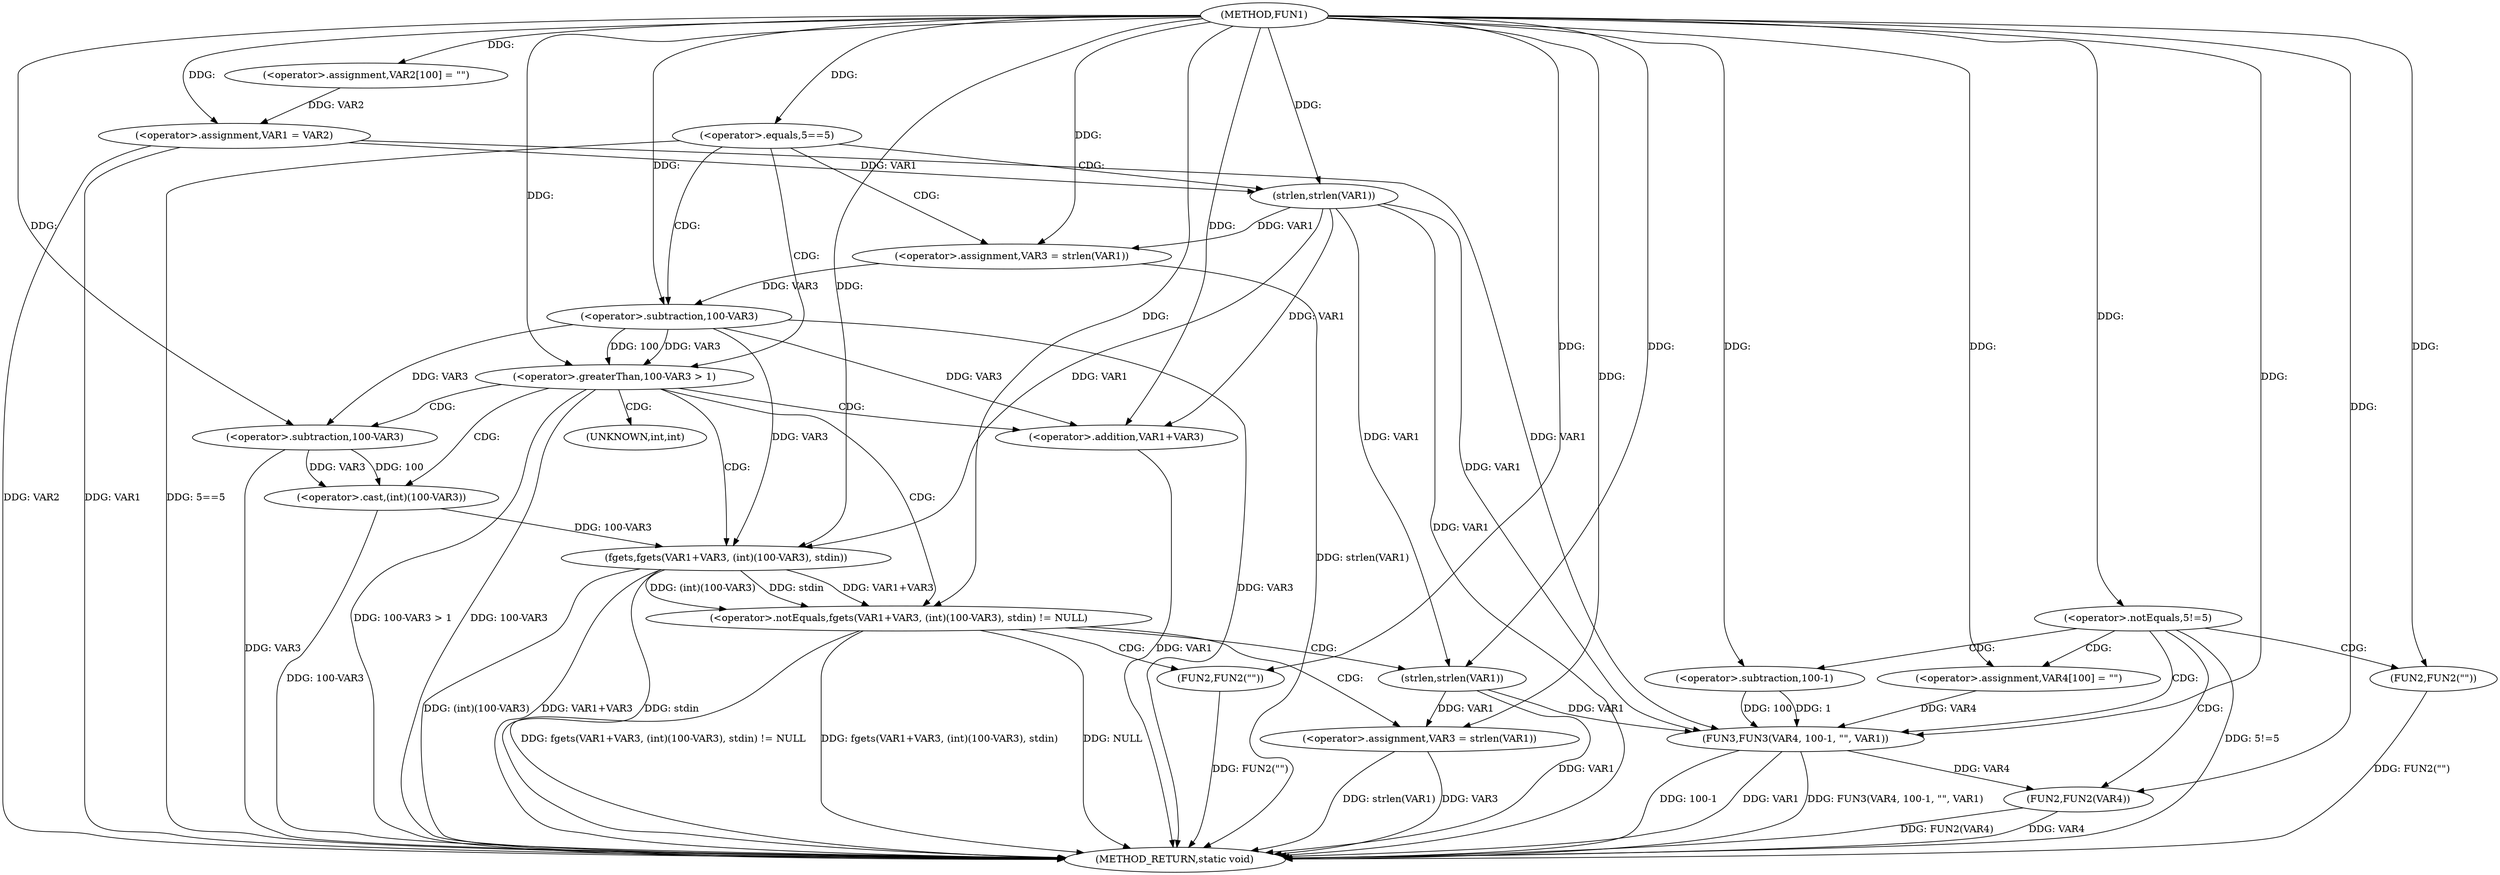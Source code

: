 digraph FUN1 {  
"1000100" [label = "(METHOD,FUN1)" ]
"1000174" [label = "(METHOD_RETURN,static void)" ]
"1000104" [label = "(<operator>.assignment,VAR2[100] = \"\")" ]
"1000107" [label = "(<operator>.assignment,VAR1 = VAR2)" ]
"1000111" [label = "(<operator>.equals,5==5)" ]
"1000117" [label = "(<operator>.assignment,VAR3 = strlen(VAR1))" ]
"1000119" [label = "(strlen,strlen(VAR1))" ]
"1000122" [label = "(<operator>.greaterThan,100-VAR3 > 1)" ]
"1000123" [label = "(<operator>.subtraction,100-VAR3)" ]
"1000129" [label = "(<operator>.notEquals,fgets(VAR1+VAR3, (int)(100-VAR3), stdin) != NULL)" ]
"1000130" [label = "(fgets,fgets(VAR1+VAR3, (int)(100-VAR3), stdin))" ]
"1000131" [label = "(<operator>.addition,VAR1+VAR3)" ]
"1000134" [label = "(<operator>.cast,(int)(100-VAR3))" ]
"1000136" [label = "(<operator>.subtraction,100-VAR3)" ]
"1000142" [label = "(<operator>.assignment,VAR3 = strlen(VAR1))" ]
"1000144" [label = "(strlen,strlen(VAR1))" ]
"1000149" [label = "(FUN2,FUN2(\"\"))" ]
"1000152" [label = "(<operator>.notEquals,5!=5)" ]
"1000156" [label = "(FUN2,FUN2(\"\"))" ]
"1000162" [label = "(<operator>.assignment,VAR4[100] = \"\")" ]
"1000165" [label = "(FUN3,FUN3(VAR4, 100-1, \"\", VAR1))" ]
"1000167" [label = "(<operator>.subtraction,100-1)" ]
"1000172" [label = "(FUN2,FUN2(VAR4))" ]
"1000135" [label = "(UNKNOWN,int,int)" ]
  "1000129" -> "1000174"  [ label = "DDG: fgets(VAR1+VAR3, (int)(100-VAR3), stdin)"] 
  "1000123" -> "1000174"  [ label = "DDG: VAR3"] 
  "1000107" -> "1000174"  [ label = "DDG: VAR1"] 
  "1000149" -> "1000174"  [ label = "DDG: FUN2(\"\")"] 
  "1000117" -> "1000174"  [ label = "DDG: strlen(VAR1)"] 
  "1000111" -> "1000174"  [ label = "DDG: 5==5"] 
  "1000107" -> "1000174"  [ label = "DDG: VAR2"] 
  "1000172" -> "1000174"  [ label = "DDG: FUN2(VAR4)"] 
  "1000122" -> "1000174"  [ label = "DDG: 100-VAR3"] 
  "1000131" -> "1000174"  [ label = "DDG: VAR1"] 
  "1000130" -> "1000174"  [ label = "DDG: stdin"] 
  "1000129" -> "1000174"  [ label = "DDG: NULL"] 
  "1000152" -> "1000174"  [ label = "DDG: 5!=5"] 
  "1000129" -> "1000174"  [ label = "DDG: fgets(VAR1+VAR3, (int)(100-VAR3), stdin) != NULL"] 
  "1000142" -> "1000174"  [ label = "DDG: strlen(VAR1)"] 
  "1000165" -> "1000174"  [ label = "DDG: 100-1"] 
  "1000130" -> "1000174"  [ label = "DDG: (int)(100-VAR3)"] 
  "1000119" -> "1000174"  [ label = "DDG: VAR1"] 
  "1000172" -> "1000174"  [ label = "DDG: VAR4"] 
  "1000142" -> "1000174"  [ label = "DDG: VAR3"] 
  "1000134" -> "1000174"  [ label = "DDG: 100-VAR3"] 
  "1000122" -> "1000174"  [ label = "DDG: 100-VAR3 > 1"] 
  "1000144" -> "1000174"  [ label = "DDG: VAR1"] 
  "1000165" -> "1000174"  [ label = "DDG: VAR1"] 
  "1000156" -> "1000174"  [ label = "DDG: FUN2(\"\")"] 
  "1000136" -> "1000174"  [ label = "DDG: VAR3"] 
  "1000130" -> "1000174"  [ label = "DDG: VAR1+VAR3"] 
  "1000165" -> "1000174"  [ label = "DDG: FUN3(VAR4, 100-1, \"\", VAR1)"] 
  "1000100" -> "1000104"  [ label = "DDG: "] 
  "1000104" -> "1000107"  [ label = "DDG: VAR2"] 
  "1000100" -> "1000107"  [ label = "DDG: "] 
  "1000100" -> "1000111"  [ label = "DDG: "] 
  "1000119" -> "1000117"  [ label = "DDG: VAR1"] 
  "1000100" -> "1000117"  [ label = "DDG: "] 
  "1000107" -> "1000119"  [ label = "DDG: VAR1"] 
  "1000100" -> "1000119"  [ label = "DDG: "] 
  "1000123" -> "1000122"  [ label = "DDG: 100"] 
  "1000123" -> "1000122"  [ label = "DDG: VAR3"] 
  "1000100" -> "1000123"  [ label = "DDG: "] 
  "1000117" -> "1000123"  [ label = "DDG: VAR3"] 
  "1000100" -> "1000122"  [ label = "DDG: "] 
  "1000130" -> "1000129"  [ label = "DDG: VAR1+VAR3"] 
  "1000130" -> "1000129"  [ label = "DDG: (int)(100-VAR3)"] 
  "1000130" -> "1000129"  [ label = "DDG: stdin"] 
  "1000119" -> "1000130"  [ label = "DDG: VAR1"] 
  "1000100" -> "1000130"  [ label = "DDG: "] 
  "1000123" -> "1000130"  [ label = "DDG: VAR3"] 
  "1000119" -> "1000131"  [ label = "DDG: VAR1"] 
  "1000100" -> "1000131"  [ label = "DDG: "] 
  "1000123" -> "1000131"  [ label = "DDG: VAR3"] 
  "1000134" -> "1000130"  [ label = "DDG: 100-VAR3"] 
  "1000136" -> "1000134"  [ label = "DDG: 100"] 
  "1000136" -> "1000134"  [ label = "DDG: VAR3"] 
  "1000100" -> "1000136"  [ label = "DDG: "] 
  "1000123" -> "1000136"  [ label = "DDG: VAR3"] 
  "1000100" -> "1000129"  [ label = "DDG: "] 
  "1000144" -> "1000142"  [ label = "DDG: VAR1"] 
  "1000100" -> "1000142"  [ label = "DDG: "] 
  "1000100" -> "1000144"  [ label = "DDG: "] 
  "1000119" -> "1000144"  [ label = "DDG: VAR1"] 
  "1000100" -> "1000149"  [ label = "DDG: "] 
  "1000100" -> "1000152"  [ label = "DDG: "] 
  "1000100" -> "1000156"  [ label = "DDG: "] 
  "1000100" -> "1000162"  [ label = "DDG: "] 
  "1000162" -> "1000165"  [ label = "DDG: VAR4"] 
  "1000100" -> "1000165"  [ label = "DDG: "] 
  "1000167" -> "1000165"  [ label = "DDG: 100"] 
  "1000167" -> "1000165"  [ label = "DDG: 1"] 
  "1000100" -> "1000167"  [ label = "DDG: "] 
  "1000107" -> "1000165"  [ label = "DDG: VAR1"] 
  "1000119" -> "1000165"  [ label = "DDG: VAR1"] 
  "1000144" -> "1000165"  [ label = "DDG: VAR1"] 
  "1000165" -> "1000172"  [ label = "DDG: VAR4"] 
  "1000100" -> "1000172"  [ label = "DDG: "] 
  "1000111" -> "1000117"  [ label = "CDG: "] 
  "1000111" -> "1000123"  [ label = "CDG: "] 
  "1000111" -> "1000119"  [ label = "CDG: "] 
  "1000111" -> "1000122"  [ label = "CDG: "] 
  "1000122" -> "1000131"  [ label = "CDG: "] 
  "1000122" -> "1000129"  [ label = "CDG: "] 
  "1000122" -> "1000130"  [ label = "CDG: "] 
  "1000122" -> "1000135"  [ label = "CDG: "] 
  "1000122" -> "1000136"  [ label = "CDG: "] 
  "1000122" -> "1000134"  [ label = "CDG: "] 
  "1000129" -> "1000142"  [ label = "CDG: "] 
  "1000129" -> "1000144"  [ label = "CDG: "] 
  "1000129" -> "1000149"  [ label = "CDG: "] 
  "1000152" -> "1000167"  [ label = "CDG: "] 
  "1000152" -> "1000156"  [ label = "CDG: "] 
  "1000152" -> "1000162"  [ label = "CDG: "] 
  "1000152" -> "1000165"  [ label = "CDG: "] 
  "1000152" -> "1000172"  [ label = "CDG: "] 
}
